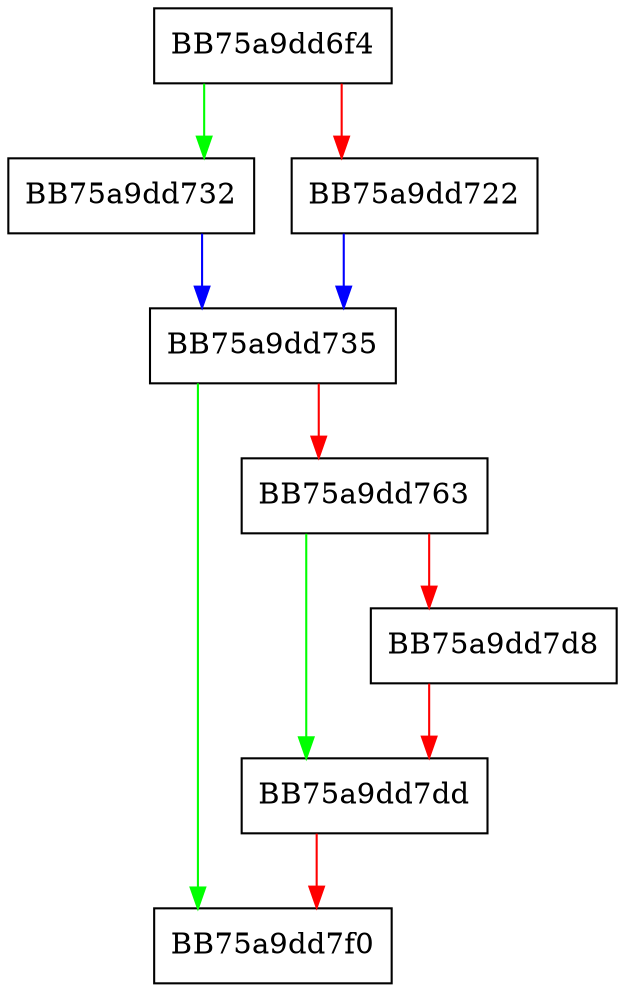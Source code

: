 digraph get_offset_cache {
  node [shape="box"];
  graph [splines=ortho];
  BB75a9dd6f4 -> BB75a9dd732 [color="green"];
  BB75a9dd6f4 -> BB75a9dd722 [color="red"];
  BB75a9dd722 -> BB75a9dd735 [color="blue"];
  BB75a9dd732 -> BB75a9dd735 [color="blue"];
  BB75a9dd735 -> BB75a9dd7f0 [color="green"];
  BB75a9dd735 -> BB75a9dd763 [color="red"];
  BB75a9dd763 -> BB75a9dd7dd [color="green"];
  BB75a9dd763 -> BB75a9dd7d8 [color="red"];
  BB75a9dd7d8 -> BB75a9dd7dd [color="red"];
  BB75a9dd7dd -> BB75a9dd7f0 [color="red"];
}